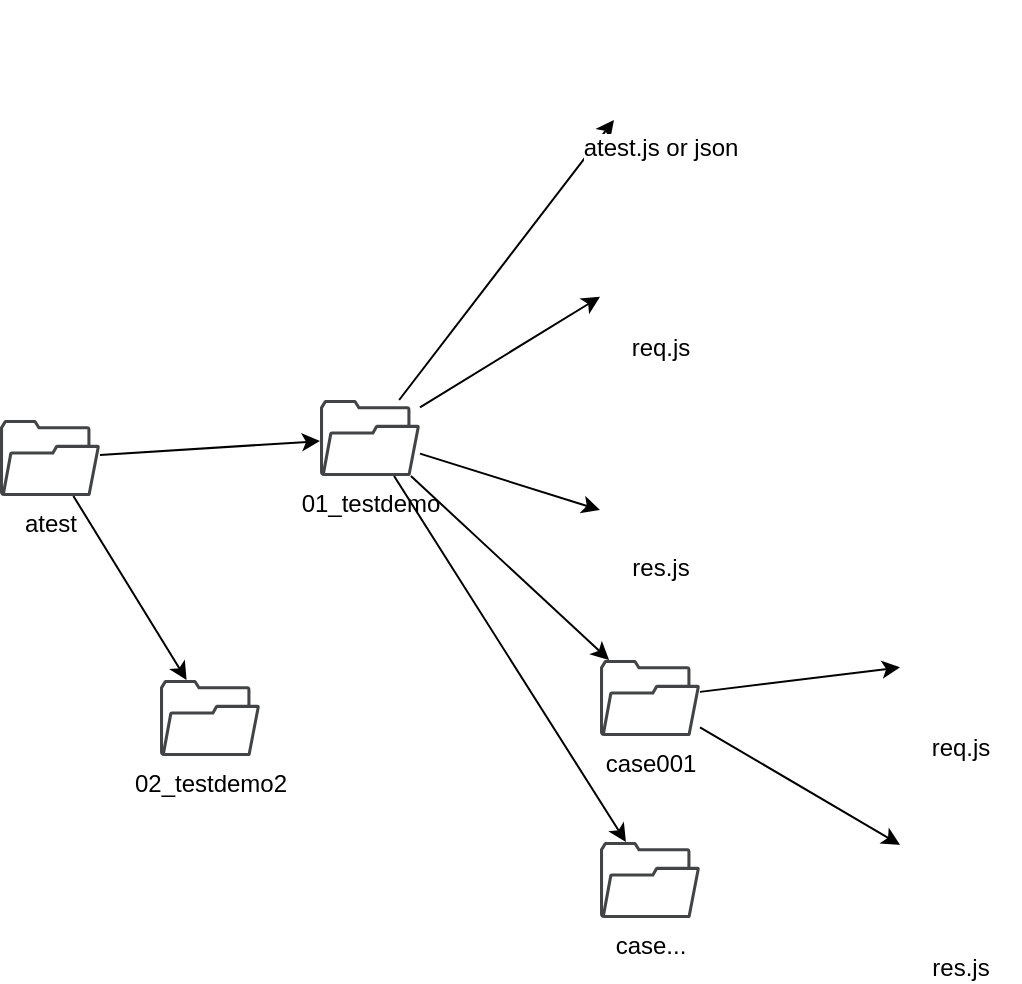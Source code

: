 <mxfile version="12.8.4" type="github"><diagram id="uD0x69fejcR6OKAWurzR" name="Page-1"><mxGraphModel dx="1038" dy="529" grid="1" gridSize="10" guides="1" tooltips="1" connect="1" arrows="1" fold="1" page="1" pageScale="1" pageWidth="827" pageHeight="1169" math="0" shadow="0"><root><mxCell id="0"/><mxCell id="1" parent="0"/><mxCell id="vSKKZDZRoS6HGsjQ3Ekg-4" style="rounded=0;orthogonalLoop=1;jettySize=auto;html=1;" edge="1" parent="1" source="vSKKZDZRoS6HGsjQ3Ekg-1" target="vSKKZDZRoS6HGsjQ3Ekg-2"><mxGeometry relative="1" as="geometry"/></mxCell><mxCell id="vSKKZDZRoS6HGsjQ3Ekg-5" style="edgeStyle=none;rounded=0;orthogonalLoop=1;jettySize=auto;html=1;" edge="1" parent="1" source="vSKKZDZRoS6HGsjQ3Ekg-1" target="vSKKZDZRoS6HGsjQ3Ekg-3"><mxGeometry relative="1" as="geometry"/></mxCell><mxCell id="vSKKZDZRoS6HGsjQ3Ekg-1" value="atest" style="pointerEvents=1;shadow=0;dashed=0;html=1;strokeColor=none;fillColor=#434445;aspect=fixed;labelPosition=center;verticalLabelPosition=bottom;verticalAlign=top;align=center;outlineConnect=0;shape=mxgraph.vvd.folder;" vertex="1" parent="1"><mxGeometry x="40" y="240" width="50" height="38" as="geometry"/></mxCell><mxCell id="vSKKZDZRoS6HGsjQ3Ekg-13" style="edgeStyle=none;rounded=0;orthogonalLoop=1;jettySize=auto;html=1;" edge="1" parent="1" source="vSKKZDZRoS6HGsjQ3Ekg-2" target="vSKKZDZRoS6HGsjQ3Ekg-7"><mxGeometry relative="1" as="geometry"/></mxCell><mxCell id="vSKKZDZRoS6HGsjQ3Ekg-14" style="edgeStyle=none;rounded=0;orthogonalLoop=1;jettySize=auto;html=1;" edge="1" parent="1" source="vSKKZDZRoS6HGsjQ3Ekg-2" target="vSKKZDZRoS6HGsjQ3Ekg-8"><mxGeometry relative="1" as="geometry"/></mxCell><mxCell id="vSKKZDZRoS6HGsjQ3Ekg-15" style="edgeStyle=none;rounded=0;orthogonalLoop=1;jettySize=auto;html=1;entryX=0;entryY=0.75;entryDx=0;entryDy=0;" edge="1" parent="1" source="vSKKZDZRoS6HGsjQ3Ekg-2" target="vSKKZDZRoS6HGsjQ3Ekg-9"><mxGeometry relative="1" as="geometry"/></mxCell><mxCell id="vSKKZDZRoS6HGsjQ3Ekg-17" style="edgeStyle=none;rounded=0;orthogonalLoop=1;jettySize=auto;html=1;" edge="1" parent="1" source="vSKKZDZRoS6HGsjQ3Ekg-2" target="vSKKZDZRoS6HGsjQ3Ekg-10"><mxGeometry relative="1" as="geometry"/></mxCell><mxCell id="vSKKZDZRoS6HGsjQ3Ekg-18" style="edgeStyle=none;rounded=0;orthogonalLoop=1;jettySize=auto;html=1;" edge="1" parent="1" source="vSKKZDZRoS6HGsjQ3Ekg-2" target="vSKKZDZRoS6HGsjQ3Ekg-16"><mxGeometry relative="1" as="geometry"/></mxCell><mxCell id="vSKKZDZRoS6HGsjQ3Ekg-2" value="01_testdemo" style="pointerEvents=1;shadow=0;dashed=0;html=1;strokeColor=none;fillColor=#434445;aspect=fixed;labelPosition=center;verticalLabelPosition=bottom;verticalAlign=top;align=center;outlineConnect=0;shape=mxgraph.vvd.folder;" vertex="1" parent="1"><mxGeometry x="200" y="230" width="50" height="38" as="geometry"/></mxCell><mxCell id="vSKKZDZRoS6HGsjQ3Ekg-3" value="02_testdemo2" style="pointerEvents=1;shadow=0;dashed=0;html=1;strokeColor=none;fillColor=#434445;aspect=fixed;labelPosition=center;verticalLabelPosition=bottom;verticalAlign=top;align=center;outlineConnect=0;shape=mxgraph.vvd.folder;" vertex="1" parent="1"><mxGeometry x="120" y="370" width="50" height="38" as="geometry"/></mxCell><mxCell id="vSKKZDZRoS6HGsjQ3Ekg-7" value="atest.js or json" style="shape=image;html=1;verticalAlign=top;verticalLabelPosition=bottom;labelBackgroundColor=#ffffff;imageAspect=0;aspect=fixed;image=https://cdn4.iconfinder.com/data/icons/logos-and-brands/512/233_Node_Js_logo-128.png" vertex="1" parent="1"><mxGeometry x="340" y="30" width="60" height="60" as="geometry"/></mxCell><mxCell id="vSKKZDZRoS6HGsjQ3Ekg-8" value="req.js" style="shape=image;html=1;verticalAlign=top;verticalLabelPosition=bottom;labelBackgroundColor=#ffffff;imageAspect=0;aspect=fixed;image=https://cdn4.iconfinder.com/data/icons/logos-and-brands/512/233_Node_Js_logo-128.png" vertex="1" parent="1"><mxGeometry x="340" y="130" width="60" height="60" as="geometry"/></mxCell><mxCell id="vSKKZDZRoS6HGsjQ3Ekg-9" value="res.js" style="shape=image;html=1;verticalAlign=top;verticalLabelPosition=bottom;labelBackgroundColor=#ffffff;imageAspect=0;aspect=fixed;image=https://cdn4.iconfinder.com/data/icons/logos-and-brands/512/233_Node_Js_logo-128.png" vertex="1" parent="1"><mxGeometry x="340" y="240" width="60" height="60" as="geometry"/></mxCell><mxCell id="vSKKZDZRoS6HGsjQ3Ekg-19" style="edgeStyle=none;rounded=0;orthogonalLoop=1;jettySize=auto;html=1;" edge="1" parent="1" source="vSKKZDZRoS6HGsjQ3Ekg-10" target="vSKKZDZRoS6HGsjQ3Ekg-11"><mxGeometry relative="1" as="geometry"/></mxCell><mxCell id="vSKKZDZRoS6HGsjQ3Ekg-20" style="edgeStyle=none;rounded=0;orthogonalLoop=1;jettySize=auto;html=1;" edge="1" parent="1" source="vSKKZDZRoS6HGsjQ3Ekg-10" target="vSKKZDZRoS6HGsjQ3Ekg-12"><mxGeometry relative="1" as="geometry"/></mxCell><mxCell id="vSKKZDZRoS6HGsjQ3Ekg-10" value="case001" style="pointerEvents=1;shadow=0;dashed=0;html=1;strokeColor=none;fillColor=#434445;aspect=fixed;labelPosition=center;verticalLabelPosition=bottom;verticalAlign=top;align=center;outlineConnect=0;shape=mxgraph.vvd.folder;" vertex="1" parent="1"><mxGeometry x="340" y="360" width="50" height="38" as="geometry"/></mxCell><mxCell id="vSKKZDZRoS6HGsjQ3Ekg-11" value="req.js" style="shape=image;html=1;verticalAlign=top;verticalLabelPosition=bottom;labelBackgroundColor=#ffffff;imageAspect=0;aspect=fixed;image=https://cdn4.iconfinder.com/data/icons/logos-and-brands/512/233_Node_Js_logo-128.png" vertex="1" parent="1"><mxGeometry x="490" y="330" width="60" height="60" as="geometry"/></mxCell><mxCell id="vSKKZDZRoS6HGsjQ3Ekg-12" value="res.js" style="shape=image;html=1;verticalAlign=top;verticalLabelPosition=bottom;labelBackgroundColor=#ffffff;imageAspect=0;aspect=fixed;image=https://cdn4.iconfinder.com/data/icons/logos-and-brands/512/233_Node_Js_logo-128.png" vertex="1" parent="1"><mxGeometry x="490" y="440" width="60" height="60" as="geometry"/></mxCell><mxCell id="vSKKZDZRoS6HGsjQ3Ekg-16" value="case..." style="pointerEvents=1;shadow=0;dashed=0;html=1;strokeColor=none;fillColor=#434445;aspect=fixed;labelPosition=center;verticalLabelPosition=bottom;verticalAlign=top;align=center;outlineConnect=0;shape=mxgraph.vvd.folder;" vertex="1" parent="1"><mxGeometry x="340" y="451" width="50" height="38" as="geometry"/></mxCell></root></mxGraphModel></diagram></mxfile>
